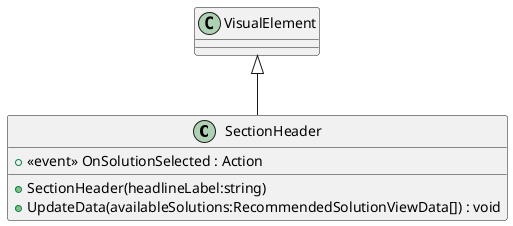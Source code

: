 @startuml
class SectionHeader {
    +  <<event>> OnSolutionSelected : Action 
    + SectionHeader(headlineLabel:string)
    + UpdateData(availableSolutions:RecommendedSolutionViewData[]) : void
}
VisualElement <|-- SectionHeader
@enduml
